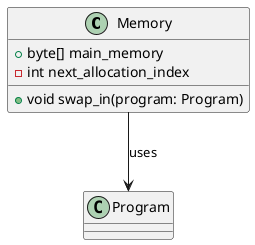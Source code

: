 @startuml MEMSIM
class Memory {
    +byte[] main_memory
    -int next_allocation_index
    +void swap_in(program: Program)
}

Memory --> Program : uses
@enduml